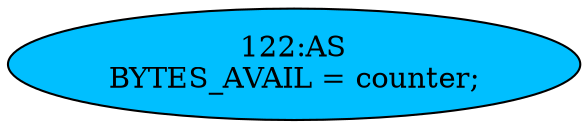 strict digraph "" {
	node [label="\N"];
	"122:AS"	 [ast="<pyverilog.vparser.ast.Assign object at 0x7fbceaa4c050>",
		def_var="['BYTES_AVAIL']",
		fillcolor=deepskyblue,
		label="122:AS
BYTES_AVAIL = counter;",
		statements="[]",
		style=filled,
		typ=Assign,
		use_var="['counter']"];
}
